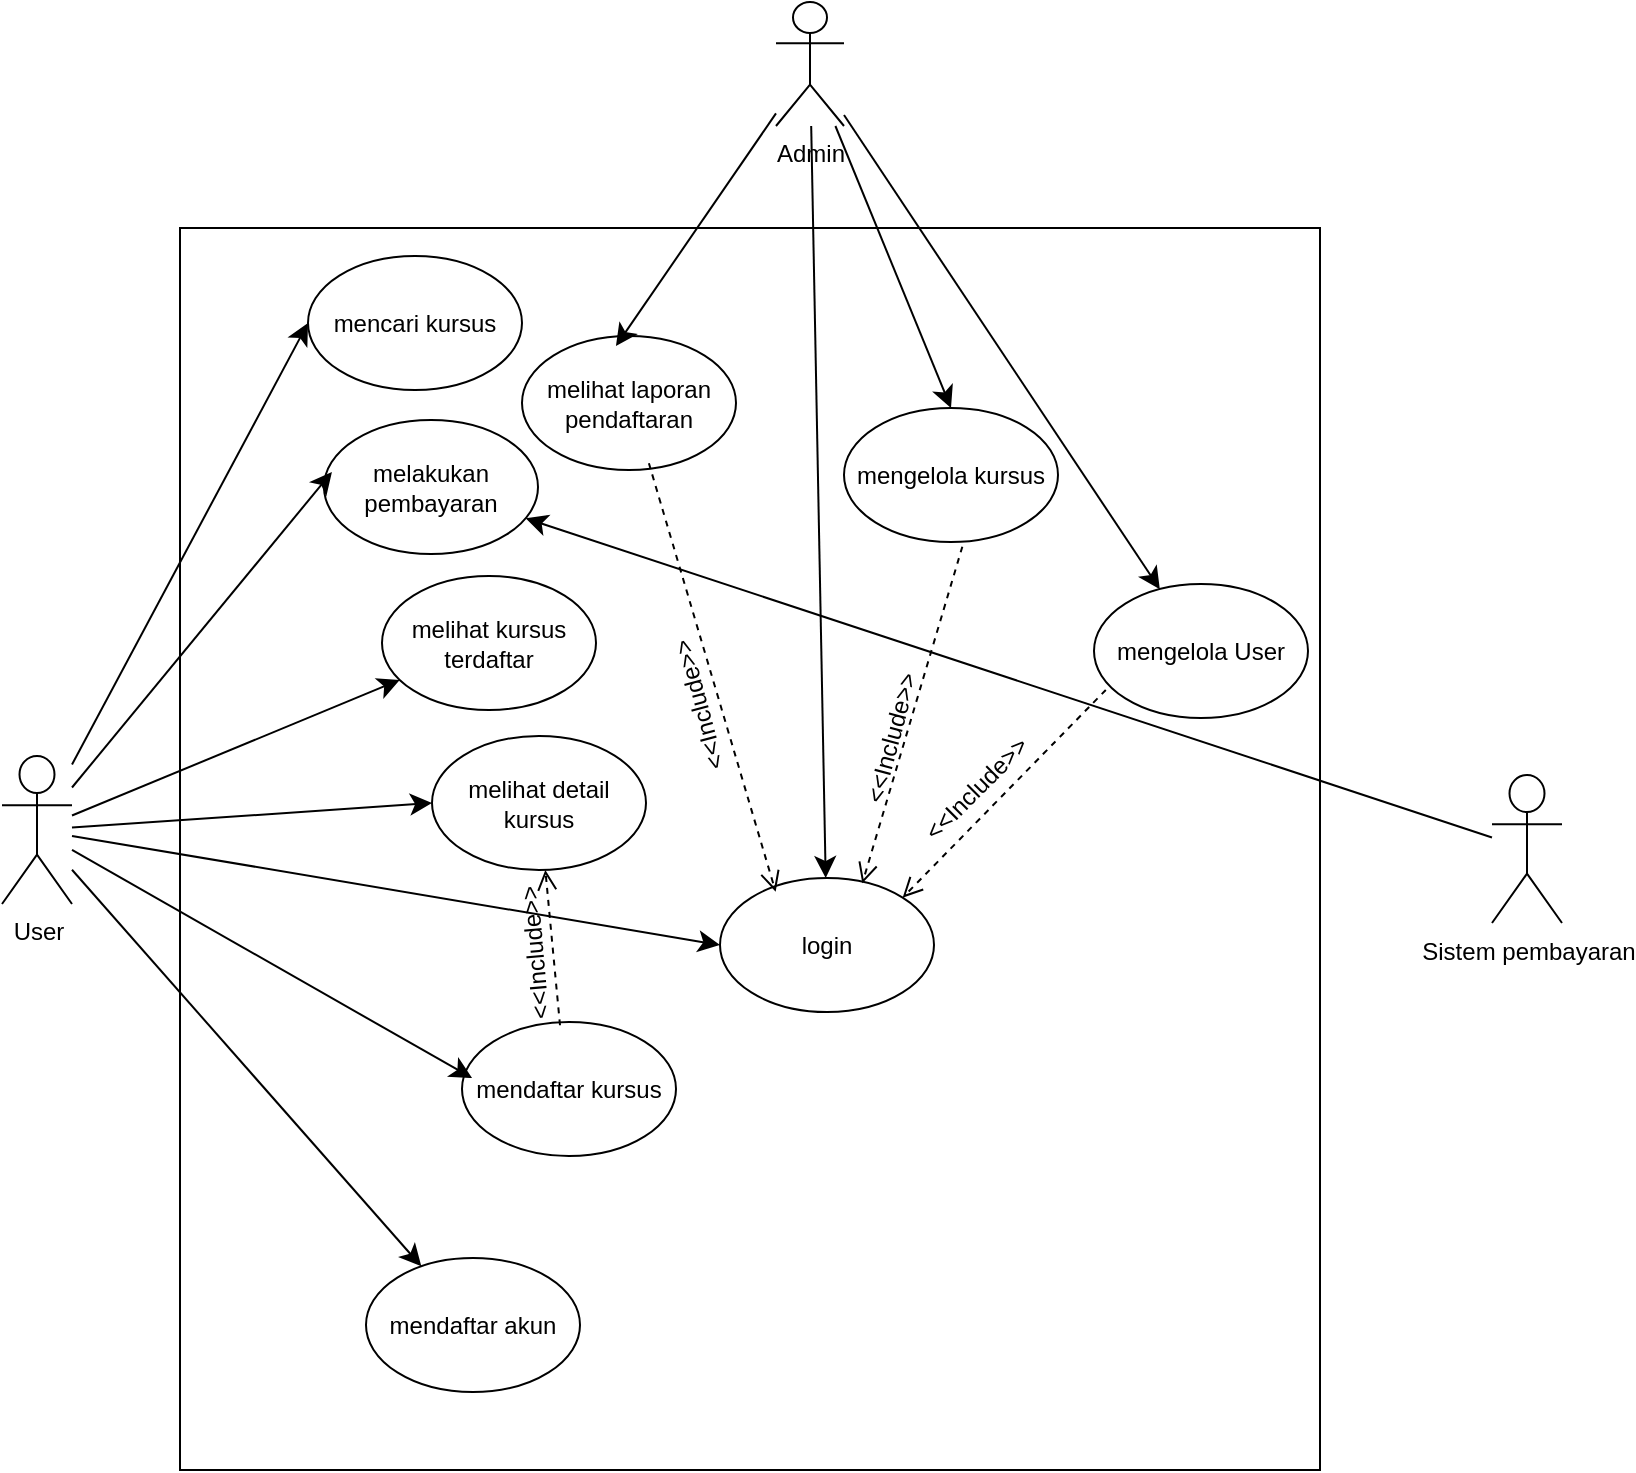 <mxfile version="27.1.6">
  <diagram name="Page-1" id="GURE3N68cOMROuUVj1SJ">
    <mxGraphModel dx="1221" dy="1663" grid="0" gridSize="10" guides="1" tooltips="1" connect="1" arrows="1" fold="1" page="0" pageScale="1" pageWidth="850" pageHeight="1100" math="0" shadow="0">
      <root>
        <mxCell id="0" />
        <mxCell id="1" parent="0" />
        <mxCell id="-yEaZP-IMy87GEt72VUN-1" value="" style="rounded=0;whiteSpace=wrap;html=1;movable=0;resizable=0;rotatable=0;deletable=0;editable=0;locked=1;connectable=0;" vertex="1" parent="1">
          <mxGeometry x="-156" y="-143" width="570" height="621" as="geometry" />
        </mxCell>
        <mxCell id="-yEaZP-IMy87GEt72VUN-33" style="edgeStyle=none;curved=1;rounded=0;orthogonalLoop=1;jettySize=auto;html=1;fontSize=12;startSize=8;endSize=8;" edge="1" parent="1" source="-yEaZP-IMy87GEt72VUN-4" target="-yEaZP-IMy87GEt72VUN-13">
          <mxGeometry relative="1" as="geometry" />
        </mxCell>
        <mxCell id="-yEaZP-IMy87GEt72VUN-4" value="Sistem pembayaran" style="shape=umlActor;verticalLabelPosition=bottom;verticalAlign=top;html=1;outlineConnect=0;" vertex="1" parent="1">
          <mxGeometry x="500" y="130.5" width="35" height="74" as="geometry" />
        </mxCell>
        <mxCell id="-yEaZP-IMy87GEt72VUN-30" style="edgeStyle=none;curved=1;rounded=0;orthogonalLoop=1;jettySize=auto;html=1;fontSize=12;startSize=8;endSize=8;" edge="1" parent="1" source="-yEaZP-IMy87GEt72VUN-5" target="-yEaZP-IMy87GEt72VUN-19">
          <mxGeometry relative="1" as="geometry" />
        </mxCell>
        <mxCell id="-yEaZP-IMy87GEt72VUN-31" style="edgeStyle=none;curved=1;rounded=0;orthogonalLoop=1;jettySize=auto;html=1;entryX=0.5;entryY=0;entryDx=0;entryDy=0;fontSize=12;startSize=8;endSize=8;" edge="1" parent="1" source="-yEaZP-IMy87GEt72VUN-5" target="-yEaZP-IMy87GEt72VUN-14">
          <mxGeometry relative="1" as="geometry" />
        </mxCell>
        <mxCell id="-yEaZP-IMy87GEt72VUN-34" style="edgeStyle=none;curved=1;rounded=0;orthogonalLoop=1;jettySize=auto;html=1;fontSize=12;startSize=8;endSize=8;" edge="1" parent="1" source="-yEaZP-IMy87GEt72VUN-5" target="-yEaZP-IMy87GEt72VUN-17">
          <mxGeometry relative="1" as="geometry" />
        </mxCell>
        <mxCell id="-yEaZP-IMy87GEt72VUN-5" value="Admin" style="shape=umlActor;verticalLabelPosition=bottom;verticalAlign=top;html=1;outlineConnect=0;" vertex="1" parent="1">
          <mxGeometry x="142" y="-256" width="34" height="62" as="geometry" />
        </mxCell>
        <mxCell id="-yEaZP-IMy87GEt72VUN-23" style="edgeStyle=none;curved=1;rounded=0;orthogonalLoop=1;jettySize=auto;html=1;entryX=0;entryY=0.5;entryDx=0;entryDy=0;fontSize=12;startSize=8;endSize=8;" edge="1" parent="1" source="-yEaZP-IMy87GEt72VUN-6" target="-yEaZP-IMy87GEt72VUN-17">
          <mxGeometry relative="1" as="geometry" />
        </mxCell>
        <mxCell id="-yEaZP-IMy87GEt72VUN-24" style="edgeStyle=none;curved=1;rounded=0;orthogonalLoop=1;jettySize=auto;html=1;fontSize=12;startSize=8;endSize=8;" edge="1" parent="1" source="-yEaZP-IMy87GEt72VUN-6" target="-yEaZP-IMy87GEt72VUN-20">
          <mxGeometry relative="1" as="geometry" />
        </mxCell>
        <mxCell id="-yEaZP-IMy87GEt72VUN-26" style="edgeStyle=none;curved=1;rounded=0;orthogonalLoop=1;jettySize=auto;html=1;fontSize=12;startSize=8;endSize=8;" edge="1" parent="1" source="-yEaZP-IMy87GEt72VUN-6" target="-yEaZP-IMy87GEt72VUN-21">
          <mxGeometry relative="1" as="geometry" />
        </mxCell>
        <mxCell id="-yEaZP-IMy87GEt72VUN-27" style="edgeStyle=none;curved=1;rounded=0;orthogonalLoop=1;jettySize=auto;html=1;entryX=0;entryY=0.5;entryDx=0;entryDy=0;fontSize=12;startSize=8;endSize=8;" edge="1" parent="1" source="-yEaZP-IMy87GEt72VUN-6" target="-yEaZP-IMy87GEt72VUN-16">
          <mxGeometry relative="1" as="geometry" />
        </mxCell>
        <mxCell id="-yEaZP-IMy87GEt72VUN-29" style="edgeStyle=none;curved=1;rounded=0;orthogonalLoop=1;jettySize=auto;html=1;entryX=0;entryY=0.5;entryDx=0;entryDy=0;fontSize=12;startSize=8;endSize=8;" edge="1" parent="1" source="-yEaZP-IMy87GEt72VUN-6" target="-yEaZP-IMy87GEt72VUN-15">
          <mxGeometry relative="1" as="geometry" />
        </mxCell>
        <mxCell id="-yEaZP-IMy87GEt72VUN-6" value="User" style="shape=umlActor;verticalLabelPosition=bottom;verticalAlign=top;html=1;outlineConnect=0;" vertex="1" parent="1">
          <mxGeometry x="-245" y="121" width="35" height="74" as="geometry" />
        </mxCell>
        <mxCell id="-yEaZP-IMy87GEt72VUN-8" value="mendaftar kursus" style="ellipse;whiteSpace=wrap;html=1;" vertex="1" parent="1">
          <mxGeometry x="-15" y="254" width="107" height="67" as="geometry" />
        </mxCell>
        <mxCell id="-yEaZP-IMy87GEt72VUN-13" value="melakukan pembayaran" style="ellipse;whiteSpace=wrap;html=1;" vertex="1" parent="1">
          <mxGeometry x="-84" y="-47" width="107" height="67" as="geometry" />
        </mxCell>
        <mxCell id="-yEaZP-IMy87GEt72VUN-14" value="mengelola kursus" style="ellipse;whiteSpace=wrap;html=1;" vertex="1" parent="1">
          <mxGeometry x="176" y="-53" width="107" height="67" as="geometry" />
        </mxCell>
        <mxCell id="-yEaZP-IMy87GEt72VUN-15" value="mencari kursus" style="ellipse;whiteSpace=wrap;html=1;" vertex="1" parent="1">
          <mxGeometry x="-92" y="-129" width="107" height="67" as="geometry" />
        </mxCell>
        <mxCell id="-yEaZP-IMy87GEt72VUN-16" value="melihat detail kursus" style="ellipse;whiteSpace=wrap;html=1;" vertex="1" parent="1">
          <mxGeometry x="-30" y="111" width="107" height="67" as="geometry" />
        </mxCell>
        <mxCell id="-yEaZP-IMy87GEt72VUN-17" value="login" style="ellipse;whiteSpace=wrap;html=1;" vertex="1" parent="1">
          <mxGeometry x="114" y="182" width="107" height="67" as="geometry" />
        </mxCell>
        <mxCell id="-yEaZP-IMy87GEt72VUN-18" value="melihat laporan pendaftaran" style="ellipse;whiteSpace=wrap;html=1;" vertex="1" parent="1">
          <mxGeometry x="15" y="-89" width="107" height="67" as="geometry" />
        </mxCell>
        <mxCell id="-yEaZP-IMy87GEt72VUN-19" value="mengelola User" style="ellipse;whiteSpace=wrap;html=1;" vertex="1" parent="1">
          <mxGeometry x="301" y="35" width="107" height="67" as="geometry" />
        </mxCell>
        <mxCell id="-yEaZP-IMy87GEt72VUN-20" value="mendaftar akun" style="ellipse;whiteSpace=wrap;html=1;" vertex="1" parent="1">
          <mxGeometry x="-63" y="372" width="107" height="67" as="geometry" />
        </mxCell>
        <mxCell id="-yEaZP-IMy87GEt72VUN-21" value="melihat kursus terdaftar" style="ellipse;whiteSpace=wrap;html=1;" vertex="1" parent="1">
          <mxGeometry x="-55" y="31" width="107" height="67" as="geometry" />
        </mxCell>
        <mxCell id="-yEaZP-IMy87GEt72VUN-25" style="edgeStyle=none;curved=1;rounded=0;orthogonalLoop=1;jettySize=auto;html=1;entryX=0.047;entryY=0.418;entryDx=0;entryDy=0;entryPerimeter=0;fontSize=12;startSize=8;endSize=8;" edge="1" parent="1" source="-yEaZP-IMy87GEt72VUN-6" target="-yEaZP-IMy87GEt72VUN-8">
          <mxGeometry relative="1" as="geometry" />
        </mxCell>
        <mxCell id="-yEaZP-IMy87GEt72VUN-28" style="edgeStyle=none;curved=1;rounded=0;orthogonalLoop=1;jettySize=auto;html=1;entryX=0.037;entryY=0.388;entryDx=0;entryDy=0;entryPerimeter=0;fontSize=12;startSize=8;endSize=8;" edge="1" parent="1" source="-yEaZP-IMy87GEt72VUN-6" target="-yEaZP-IMy87GEt72VUN-13">
          <mxGeometry relative="1" as="geometry" />
        </mxCell>
        <mxCell id="-yEaZP-IMy87GEt72VUN-32" style="edgeStyle=none;curved=1;rounded=0;orthogonalLoop=1;jettySize=auto;html=1;entryX=0.439;entryY=0.075;entryDx=0;entryDy=0;entryPerimeter=0;fontSize=12;startSize=8;endSize=8;" edge="1" parent="1" source="-yEaZP-IMy87GEt72VUN-5" target="-yEaZP-IMy87GEt72VUN-18">
          <mxGeometry relative="1" as="geometry" />
        </mxCell>
        <mxCell id="-yEaZP-IMy87GEt72VUN-40" value="" style="endArrow=open;startArrow=none;endFill=0;startFill=0;endSize=8;html=1;verticalAlign=bottom;dashed=1;labelBackgroundColor=none;rounded=0;fontSize=12;curved=1;exitX=0.458;exitY=0.024;exitDx=0;exitDy=0;exitPerimeter=0;" edge="1" parent="1" source="-yEaZP-IMy87GEt72VUN-8" target="-yEaZP-IMy87GEt72VUN-16">
          <mxGeometry width="160" relative="1" as="geometry">
            <mxPoint x="-37" y="203" as="sourcePoint" />
            <mxPoint x="123" y="203" as="targetPoint" />
          </mxGeometry>
        </mxCell>
        <mxCell id="-yEaZP-IMy87GEt72VUN-41" value="&amp;lt;&amp;lt;Include&amp;gt;&amp;gt;" style="edgeLabel;html=1;align=center;verticalAlign=middle;resizable=0;points=[];fontSize=12;rotation=-95;labelBackgroundColor=none;" vertex="1" connectable="0" parent="-yEaZP-IMy87GEt72VUN-40">
          <mxGeometry x="0.077" relative="1" as="geometry">
            <mxPoint x="-9" y="6" as="offset" />
          </mxGeometry>
        </mxCell>
        <mxCell id="-yEaZP-IMy87GEt72VUN-50" value="" style="endArrow=open;startArrow=none;endFill=0;startFill=0;endSize=8;html=1;verticalAlign=bottom;dashed=1;labelBackgroundColor=none;rounded=0;fontSize=12;curved=1;exitX=0.553;exitY=1.035;exitDx=0;exitDy=0;exitPerimeter=0;entryX=0.665;entryY=0.04;entryDx=0;entryDy=0;entryPerimeter=0;" edge="1" parent="1" source="-yEaZP-IMy87GEt72VUN-14" target="-yEaZP-IMy87GEt72VUN-17">
          <mxGeometry width="160" relative="1" as="geometry">
            <mxPoint x="236" y="103.5" as="sourcePoint" />
            <mxPoint x="229" y="25.5" as="targetPoint" />
          </mxGeometry>
        </mxCell>
        <mxCell id="-yEaZP-IMy87GEt72VUN-51" value="&amp;lt;&amp;lt;Include&amp;gt;&amp;gt;" style="edgeLabel;html=1;align=center;verticalAlign=middle;resizable=0;points=[];fontSize=12;rotation=-75;labelBackgroundColor=none;" vertex="1" connectable="0" parent="-yEaZP-IMy87GEt72VUN-50">
          <mxGeometry x="0.077" relative="1" as="geometry">
            <mxPoint x="-9" y="6" as="offset" />
          </mxGeometry>
        </mxCell>
        <mxCell id="-yEaZP-IMy87GEt72VUN-52" value="" style="endArrow=open;startArrow=none;endFill=0;startFill=0;endSize=8;html=1;verticalAlign=bottom;dashed=1;labelBackgroundColor=none;rounded=0;fontSize=12;curved=1;exitX=0.055;exitY=0.791;exitDx=0;exitDy=0;exitPerimeter=0;entryX=1;entryY=0;entryDx=0;entryDy=0;" edge="1" parent="1" source="-yEaZP-IMy87GEt72VUN-19" target="-yEaZP-IMy87GEt72VUN-17">
          <mxGeometry width="160" relative="1" as="geometry">
            <mxPoint x="315" y="134" as="sourcePoint" />
            <mxPoint x="265" y="303" as="targetPoint" />
          </mxGeometry>
        </mxCell>
        <mxCell id="-yEaZP-IMy87GEt72VUN-53" value="&amp;lt;&amp;lt;Include&amp;gt;&amp;gt;" style="edgeLabel;html=1;align=center;verticalAlign=middle;resizable=0;points=[];fontSize=12;rotation=-45;labelBackgroundColor=none;" vertex="1" connectable="0" parent="-yEaZP-IMy87GEt72VUN-52">
          <mxGeometry x="0.077" relative="1" as="geometry">
            <mxPoint x="-11" y="-6" as="offset" />
          </mxGeometry>
        </mxCell>
        <mxCell id="-yEaZP-IMy87GEt72VUN-54" value="" style="endArrow=open;startArrow=none;endFill=0;startFill=0;endSize=8;html=1;verticalAlign=bottom;dashed=1;labelBackgroundColor=none;rounded=0;fontSize=12;curved=1;exitX=0.593;exitY=0.95;exitDx=0;exitDy=0;exitPerimeter=0;entryX=0.26;entryY=0.102;entryDx=0;entryDy=0;entryPerimeter=0;" edge="1" parent="1" source="-yEaZP-IMy87GEt72VUN-18" target="-yEaZP-IMy87GEt72VUN-17">
          <mxGeometry width="160" relative="1" as="geometry">
            <mxPoint x="110" y="-2" as="sourcePoint" />
            <mxPoint x="60" y="167" as="targetPoint" />
          </mxGeometry>
        </mxCell>
        <mxCell id="-yEaZP-IMy87GEt72VUN-55" value="&amp;lt;&amp;lt;Include&amp;gt;&amp;gt;" style="edgeLabel;html=1;align=center;verticalAlign=middle;resizable=0;points=[];fontSize=12;rotation=-105;labelBackgroundColor=none;" vertex="1" connectable="0" parent="-yEaZP-IMy87GEt72VUN-54">
          <mxGeometry x="0.077" relative="1" as="geometry">
            <mxPoint x="-9" y="6" as="offset" />
          </mxGeometry>
        </mxCell>
      </root>
    </mxGraphModel>
  </diagram>
</mxfile>
